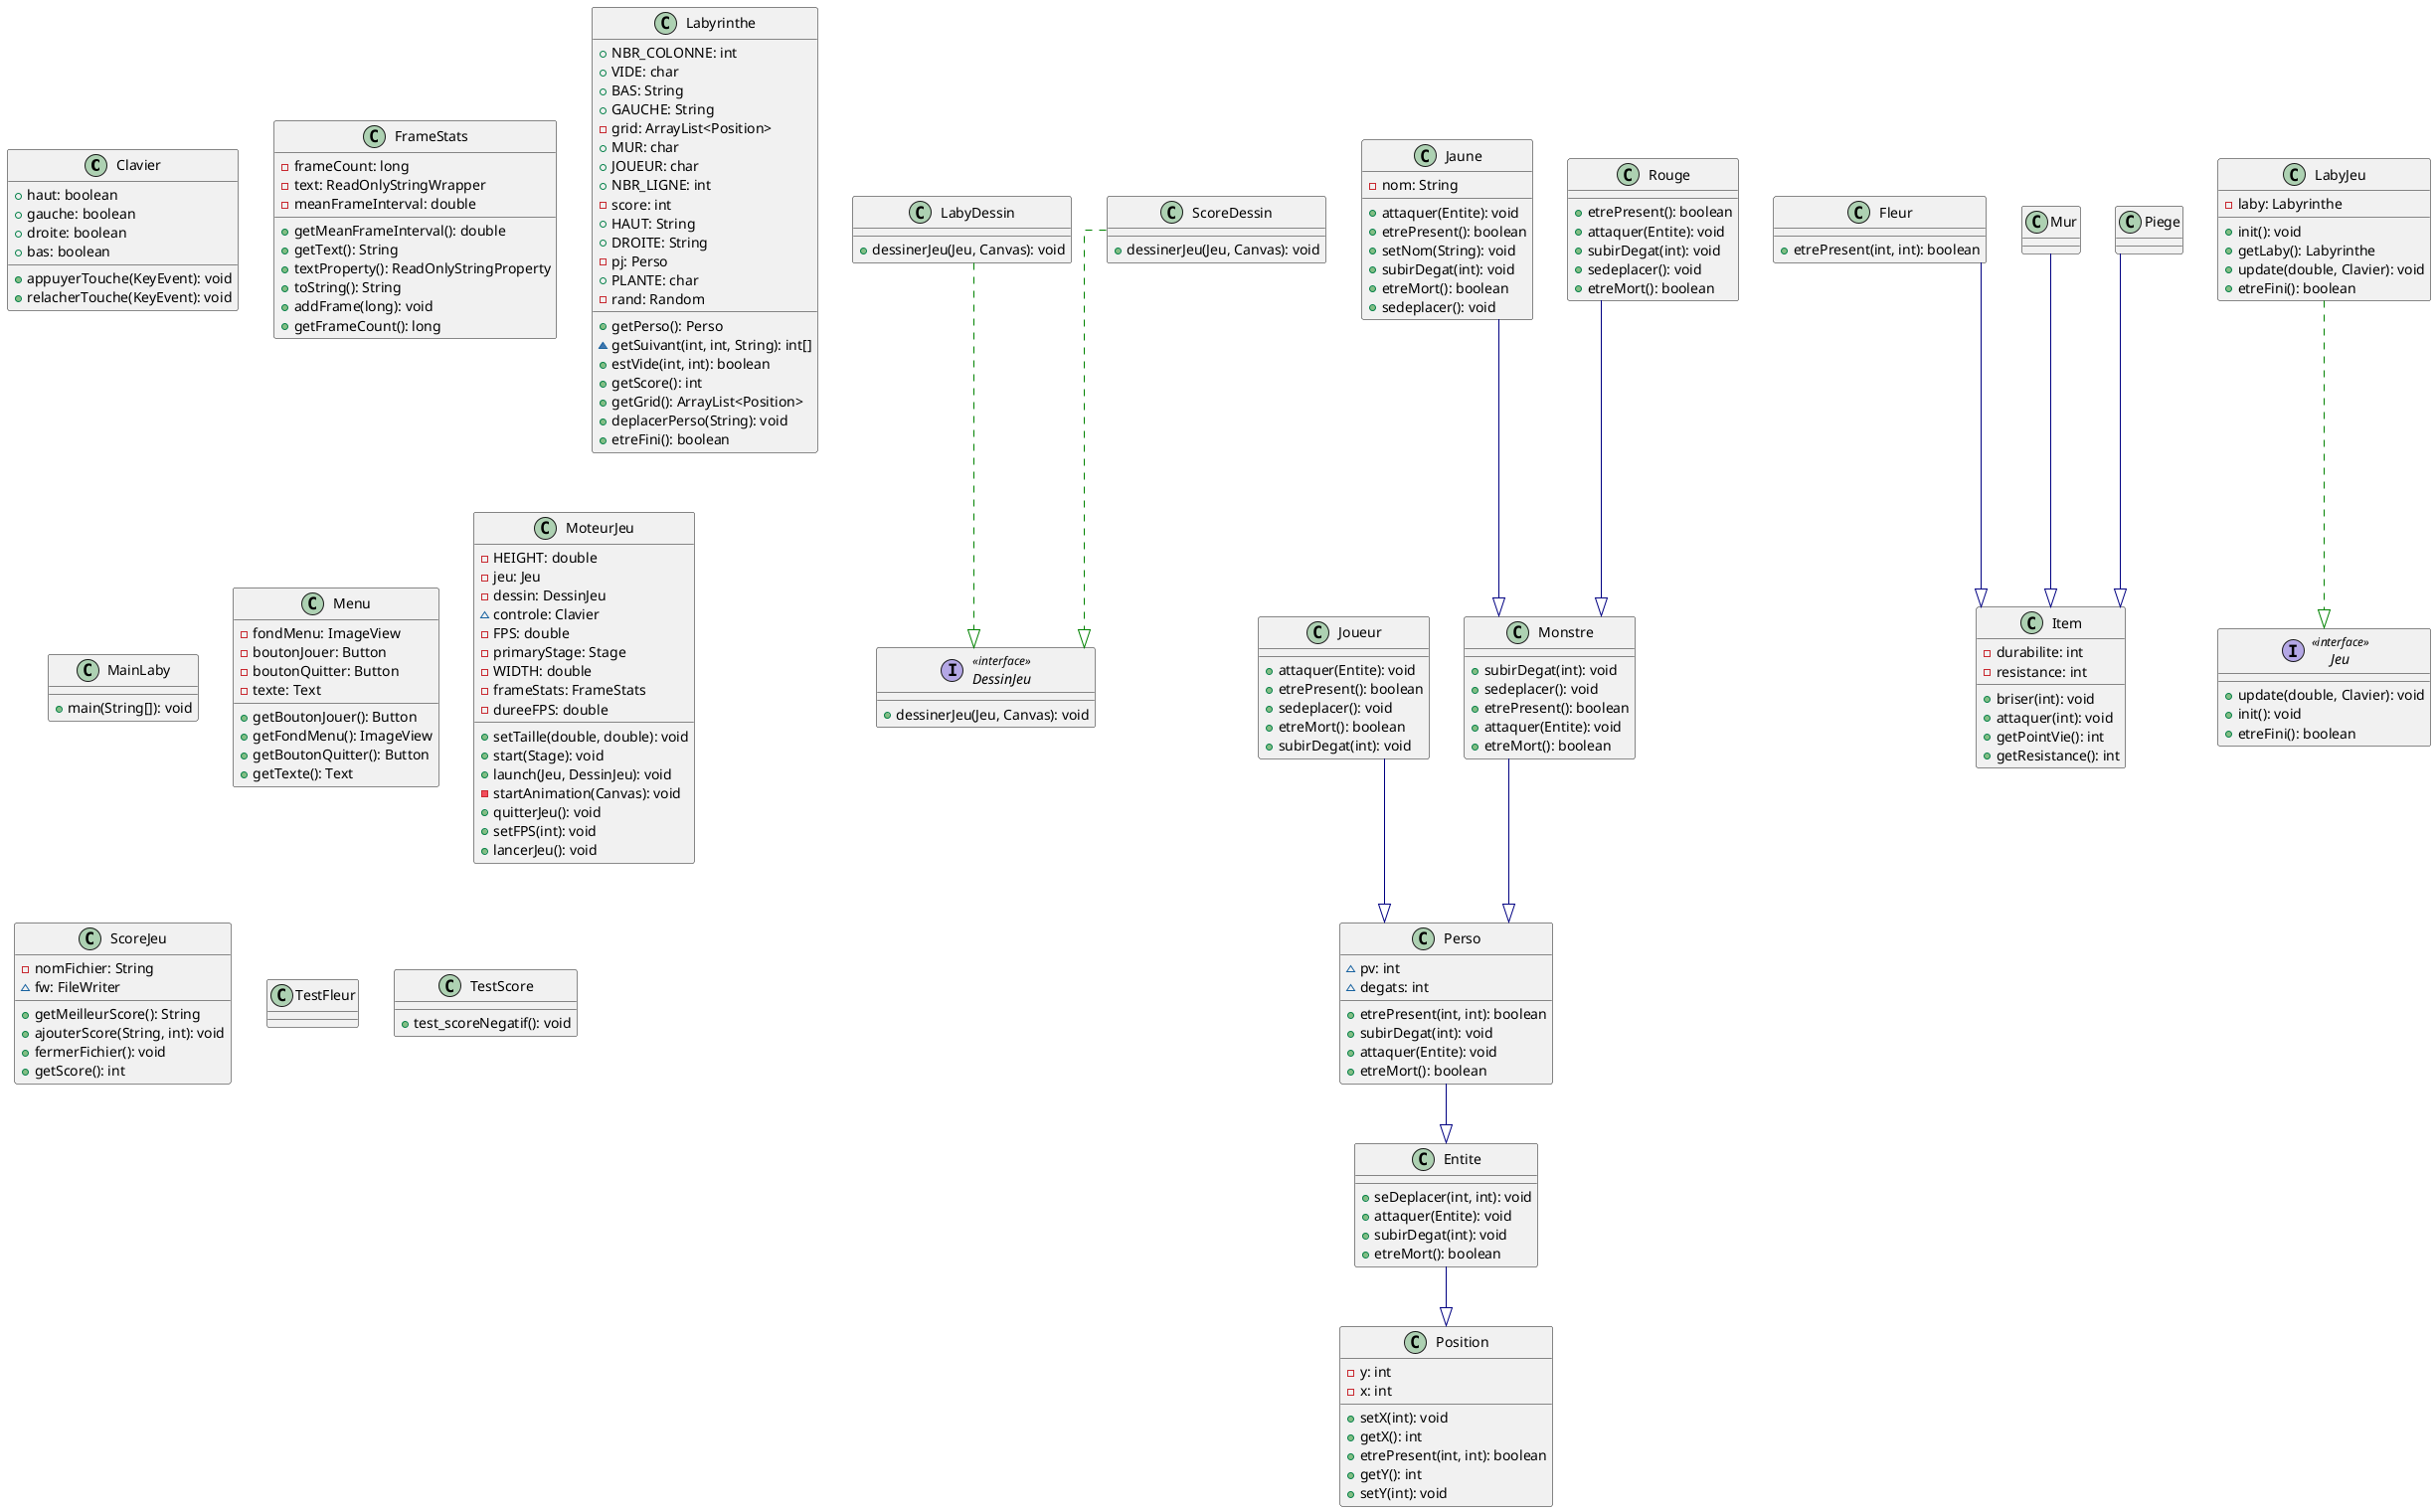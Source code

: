 @startuml

top to bottom direction
skinparam linetype ortho

class Clavier {
  + haut: boolean
  + gauche: boolean
  + droite: boolean
  + bas: boolean
  + appuyerTouche(KeyEvent): void
  + relacherTouche(KeyEvent): void
}
interface DessinJeu << interface >> {
  + dessinerJeu(Jeu, Canvas): void
}
class Entite {
  + seDeplacer(int, int): void
  + attaquer(Entite): void
  + subirDegat(int): void
  + etreMort(): boolean
}
class Fleur {
  + etrePresent(int, int): boolean
}
class FrameStats {
  - frameCount: long
  - text: ReadOnlyStringWrapper
  - meanFrameInterval: double
  + getMeanFrameInterval(): double
  + getText(): String
  + textProperty(): ReadOnlyStringProperty
  + toString(): String
  + addFrame(long): void
  + getFrameCount(): long
}
class Item {
  - durabilite: int
  - resistance: int
  + briser(int): void
  + attaquer(int): void
  + getPointVie(): int
  + getResistance(): int
}
class Jaune {
  - nom: String
  + attaquer(Entite): void
  + etrePresent(): boolean
  + setNom(String): void
  + subirDegat(int): void
  + etreMort(): boolean
  + sedeplacer(): void
}
interface Jeu << interface >> {
  + update(double, Clavier): void
  + init(): void
  + etreFini(): boolean
}
class Joueur {
  + attaquer(Entite): void
  + etrePresent(): boolean
  + sedeplacer(): void
  + etreMort(): boolean
  + subirDegat(int): void
}
class LabyDessin {
  + dessinerJeu(Jeu, Canvas): void
}
class LabyJeu {
  - laby: Labyrinthe
  + init(): void
  + getLaby(): Labyrinthe
  + update(double, Clavier): void
  + etreFini(): boolean
}
class Labyrinthe {
  + NBR_COLONNE: int
  + VIDE: char
  + BAS: String
  + GAUCHE: String
  - grid: ArrayList<Position>
  + MUR: char
  + JOUEUR: char
  + NBR_LIGNE: int
  - score: int
  + HAUT: String
  + DROITE: String
  - pj: Perso
  + PLANTE: char
  - rand: Random
  + getPerso(): Perso
  ~ getSuivant(int, int, String): int[]
  + estVide(int, int): boolean
  + getScore(): int
  + getGrid(): ArrayList<Position>
  + deplacerPerso(String): void
  + etreFini(): boolean
}
class MainLaby {
  + main(String[]): void
}
class Menu {
  - fondMenu: ImageView
  - boutonJouer: Button
  - boutonQuitter: Button
  - texte: Text
  + getBoutonJouer(): Button
  + getFondMenu(): ImageView
  + getBoutonQuitter(): Button
  + getTexte(): Text
}
class Monstre {
  + subirDegat(int): void
  + sedeplacer(): void
  + etrePresent(): boolean
  + attaquer(Entite): void
  + etreMort(): boolean
}
class MoteurJeu {
  - HEIGHT: double
  - jeu: Jeu
  - dessin: DessinJeu
  ~ controle: Clavier
  - FPS: double
  - primaryStage: Stage
  - WIDTH: double
  - frameStats: FrameStats
  - dureeFPS: double
  + setTaille(double, double): void
  + start(Stage): void
  + launch(Jeu, DessinJeu): void
  - startAnimation(Canvas): void
  + quitterJeu(): void
  + setFPS(int): void
  + lancerJeu(): void
}
class Mur
class Perso {
  ~ pv: int
  ~ degats: int
  + etrePresent(int, int): boolean
  + subirDegat(int): void
  + attaquer(Entite): void
  + etreMort(): boolean
}
class Piege
class Position {
  - y: int
  - x: int
  + setX(int): void
  + getX(): int
  + etrePresent(int, int): boolean
  + getY(): int
  + setY(int): void
}
class Rouge {
  + etrePresent(): boolean
  + attaquer(Entite): void
  + subirDegat(int): void
  + sedeplacer(): void
  + etreMort(): boolean
}
class ScoreDessin {
  + dessinerJeu(Jeu, Canvas): void
}
class ScoreJeu {
  - nomFichier: String
  ~ fw: FileWriter
  + getMeilleurScore(): String
  + ajouterScore(String, int): void
  + fermerFichier(): void
  + getScore(): int
}
class TestFleur
class TestScore {
  + test_scoreNegatif(): void
}

Entite       -[#000082,plain]-^  Position
Fleur        -[#000082,plain]-^  Item
Jaune        -[#000082,plain]-^  Monstre     
Joueur       -[#000082,plain]-^  Perso       
LabyDessin   -[#008200,dashed]-^  DessinJeu   
LabyJeu      -[#008200,dashed]-^  Jeu         
Monstre      -[#000082,plain]-^  Perso       
Mur          -[#000082,plain]-^  Item        
Perso        -[#000082,plain]-^  Entite      
Piege        -[#000082,plain]-^  Item        
Rouge        -[#000082,plain]-^  Monstre     
ScoreDessin  -[#008200,dashed]-^  DessinJeu   
@enduml
